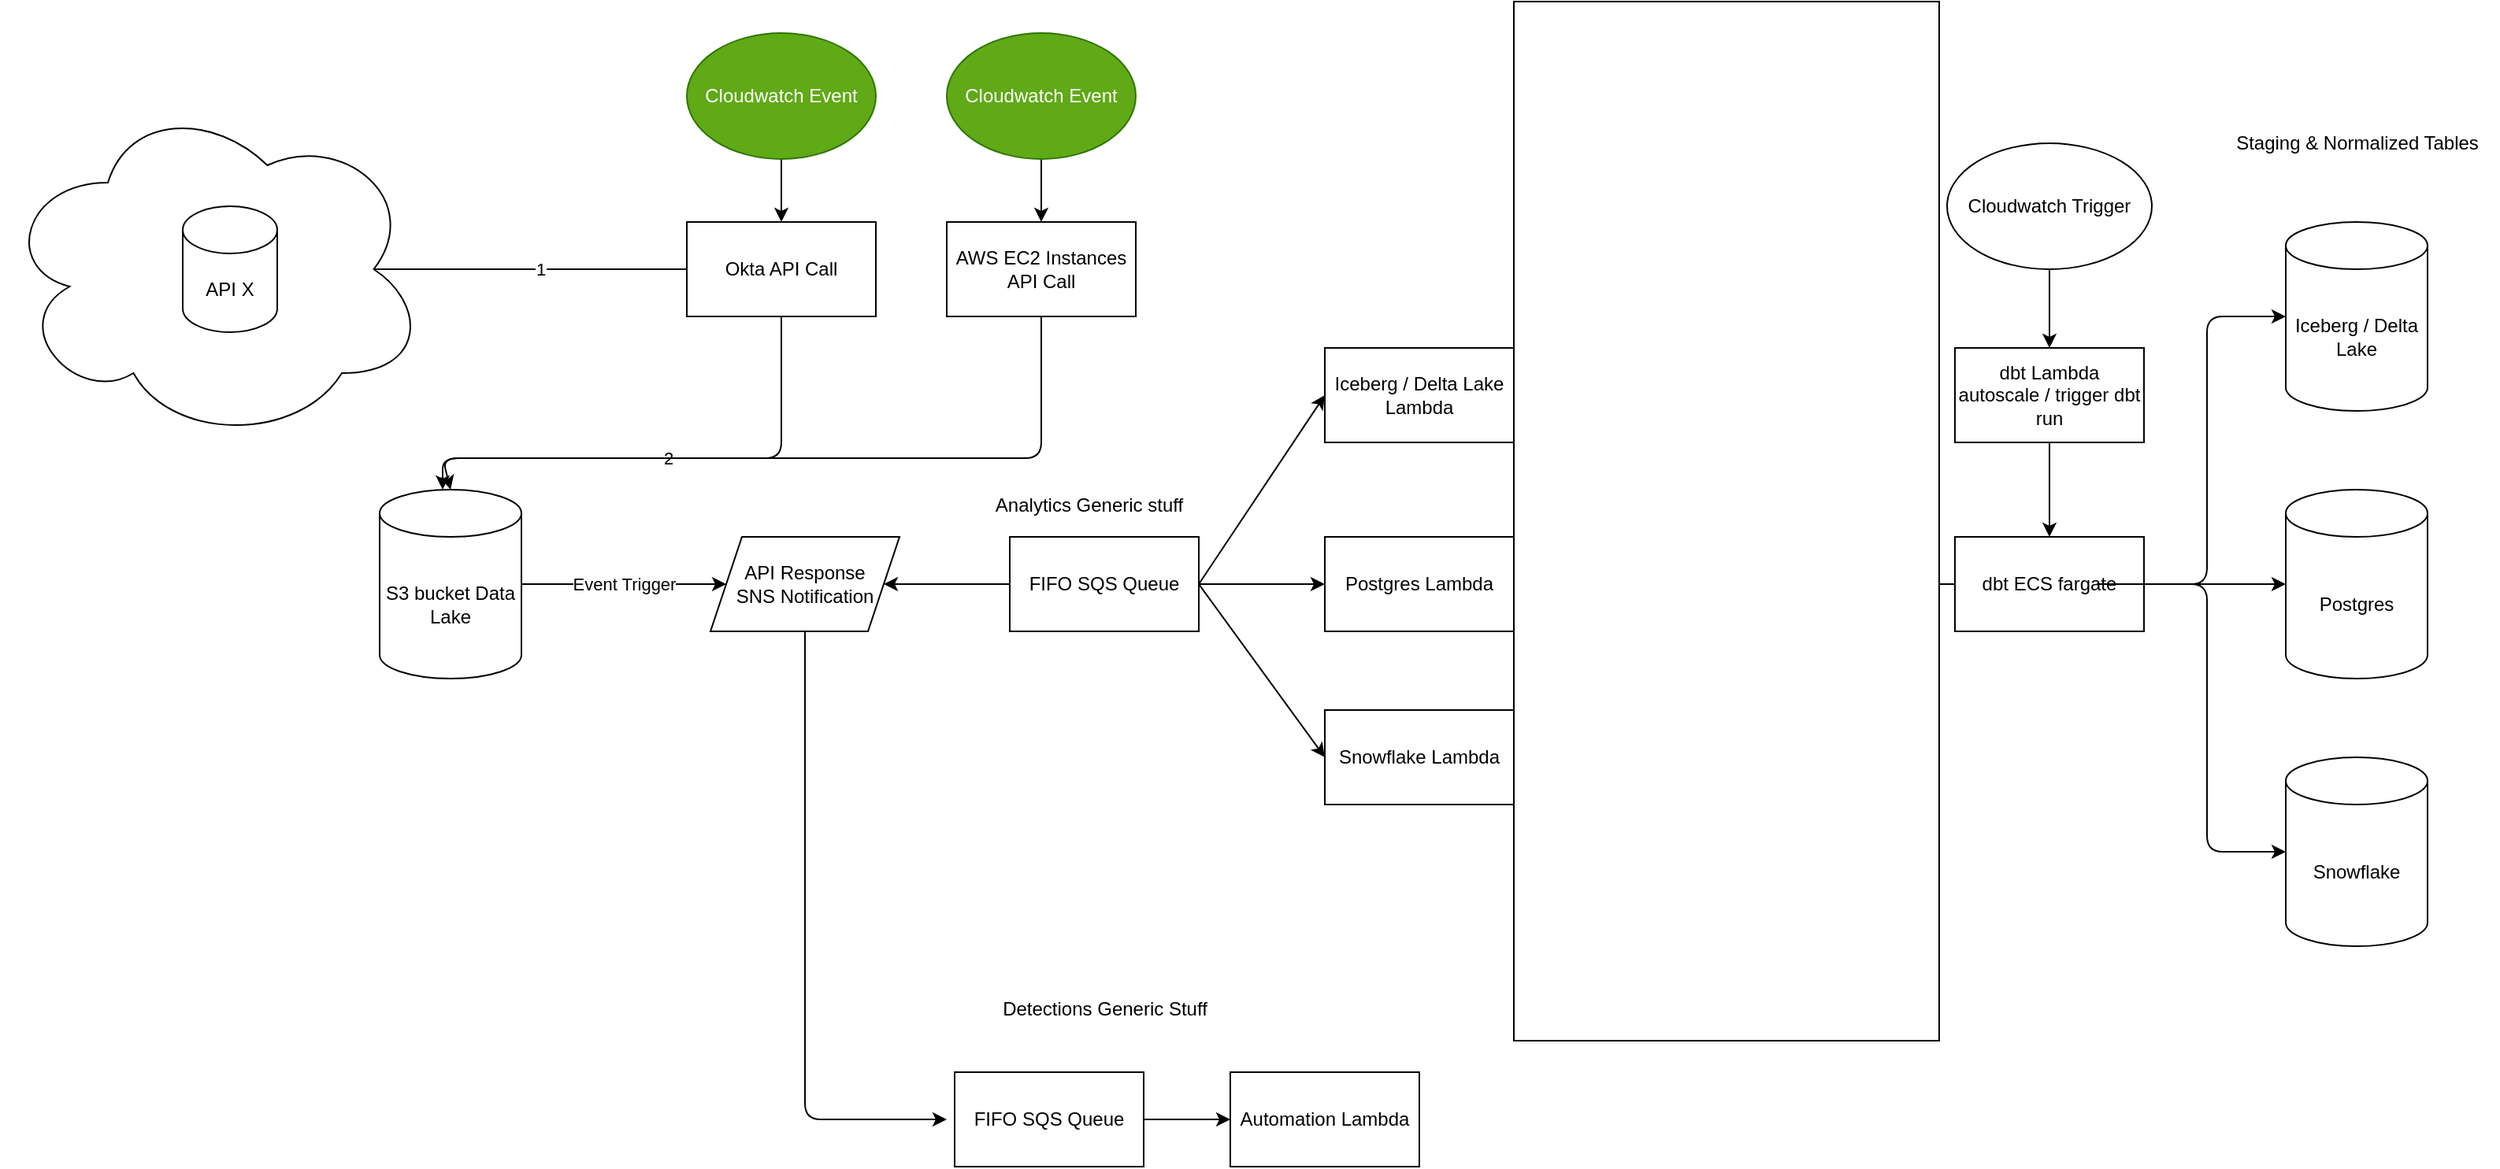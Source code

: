 <mxfile>
    <diagram id="F33jILelvyepg5wKvacy" name="Page-1">
        <mxGraphModel dx="2956" dy="864" grid="1" gridSize="10" guides="1" tooltips="1" connect="1" arrows="1" fold="1" page="1" pageScale="1" pageWidth="850" pageHeight="1100" math="0" shadow="0">
            <root>
                <mxCell id="0"/>
                <mxCell id="1" parent="0"/>
                <mxCell id="10" value="2" style="edgeStyle=none;html=1;" parent="1" source="2" edge="1">
                    <mxGeometry relative="1" as="geometry">
                        <mxPoint x="-20" y="380" as="targetPoint"/>
                        <Array as="points">
                            <mxPoint x="195" y="360"/>
                            <mxPoint x="80" y="360"/>
                            <mxPoint x="-20" y="360"/>
                        </Array>
                        <mxPoint as="offset"/>
                    </mxGeometry>
                </mxCell>
                <mxCell id="20" style="edgeStyle=none;html=1;entryX=1;entryY=0.5;entryDx=0;entryDy=0;entryPerimeter=0;" parent="1" source="2" target="15" edge="1">
                    <mxGeometry relative="1" as="geometry"/>
                </mxCell>
                <mxCell id="29" value="1" style="edgeLabel;html=1;align=center;verticalAlign=middle;resizable=0;points=[];" parent="20" connectable="0" vertex="1">
                    <mxGeometry x="-0.28" relative="1" as="geometry">
                        <mxPoint as="offset"/>
                    </mxGeometry>
                </mxCell>
                <mxCell id="2" value="Okta API Call" style="rounded=0;whiteSpace=wrap;html=1;" parent="1" vertex="1">
                    <mxGeometry x="135" y="210" width="120" height="60" as="geometry"/>
                </mxCell>
                <mxCell id="4" value="" style="edgeStyle=none;html=1;" parent="1" source="3" target="2" edge="1">
                    <mxGeometry relative="1" as="geometry"/>
                </mxCell>
                <mxCell id="3" value="Cloudwatch Event" style="ellipse;whiteSpace=wrap;html=1;fillColor=#60a917;fontColor=#ffffff;strokeColor=#2D7600;" parent="1" vertex="1">
                    <mxGeometry x="135" y="90" width="120" height="80" as="geometry"/>
                </mxCell>
                <mxCell id="23" value="" style="group" parent="1" connectable="0" vertex="1">
                    <mxGeometry x="-290" y="130" width="270" height="220" as="geometry"/>
                </mxCell>
                <mxCell id="24" value="" style="group" parent="23" connectable="0" vertex="1">
                    <mxGeometry x="-10" width="270" height="220" as="geometry"/>
                </mxCell>
                <mxCell id="21" value="" style="ellipse;shape=cloud;whiteSpace=wrap;html=1;" parent="24" vertex="1">
                    <mxGeometry width="270" height="220" as="geometry"/>
                </mxCell>
                <mxCell id="15" value="API X" style="shape=cylinder3;whiteSpace=wrap;html=1;boundedLbl=1;backgroundOutline=1;size=15;" parent="24" vertex="1">
                    <mxGeometry x="115" y="70" width="60" height="80" as="geometry"/>
                </mxCell>
                <mxCell id="26" value="Postgres" style="shape=cylinder3;whiteSpace=wrap;html=1;boundedLbl=1;backgroundOutline=1;size=15;" parent="1" vertex="1">
                    <mxGeometry x="750" y="380" width="90" height="120" as="geometry"/>
                </mxCell>
                <mxCell id="106" value="Event Trigger" style="edgeStyle=none;html=1;" parent="1" source="105" target="107" edge="1">
                    <mxGeometry relative="1" as="geometry">
                        <mxPoint x="150" y="440" as="targetPoint"/>
                    </mxGeometry>
                </mxCell>
                <mxCell id="105" value="S3 bucket Data Lake" style="shape=cylinder3;whiteSpace=wrap;html=1;boundedLbl=1;backgroundOutline=1;size=15;" parent="1" vertex="1">
                    <mxGeometry x="-60" y="380" width="90" height="120" as="geometry"/>
                </mxCell>
                <mxCell id="167" style="edgeStyle=none;html=1;exitX=0.5;exitY=1;exitDx=0;exitDy=0;" edge="1" parent="1" source="107">
                    <mxGeometry relative="1" as="geometry">
                        <mxPoint x="300" y="780" as="targetPoint"/>
                        <Array as="points">
                            <mxPoint x="210" y="660"/>
                            <mxPoint x="210" y="780"/>
                        </Array>
                    </mxGeometry>
                </mxCell>
                <mxCell id="107" value="API Response&lt;br&gt;SNS Notification" style="shape=parallelogram;perimeter=parallelogramPerimeter;whiteSpace=wrap;html=1;fixedSize=1;" parent="1" vertex="1">
                    <mxGeometry x="150" y="410" width="120" height="60" as="geometry"/>
                </mxCell>
                <mxCell id="133" value="" style="edgeStyle=none;html=1;" edge="1" parent="1" source="112" target="26">
                    <mxGeometry relative="1" as="geometry"/>
                </mxCell>
                <mxCell id="112" value="Postgres Lambda" style="rounded=0;whiteSpace=wrap;html=1;" parent="1" vertex="1">
                    <mxGeometry x="540" y="410" width="120" height="60" as="geometry"/>
                </mxCell>
                <mxCell id="117" style="edgeStyle=none;html=1;exitX=0;exitY=0.5;exitDx=0;exitDy=0;entryX=1;entryY=0.5;entryDx=0;entryDy=0;" parent="1" source="115" target="107" edge="1">
                    <mxGeometry relative="1" as="geometry"/>
                </mxCell>
                <mxCell id="127" style="edgeStyle=none;html=1;exitX=1;exitY=0.5;exitDx=0;exitDy=0;entryX=0;entryY=0.5;entryDx=0;entryDy=0;" parent="1" source="115" target="112" edge="1">
                    <mxGeometry relative="1" as="geometry"/>
                </mxCell>
                <mxCell id="168" style="edgeStyle=none;html=1;exitX=1;exitY=0.5;exitDx=0;exitDy=0;entryX=0;entryY=0.5;entryDx=0;entryDy=0;" edge="1" parent="1" source="115" target="162">
                    <mxGeometry relative="1" as="geometry"/>
                </mxCell>
                <mxCell id="169" style="edgeStyle=none;html=1;exitX=1;exitY=0.5;exitDx=0;exitDy=0;entryX=0;entryY=0.5;entryDx=0;entryDy=0;" edge="1" parent="1" source="115" target="163">
                    <mxGeometry relative="1" as="geometry"/>
                </mxCell>
                <mxCell id="115" value="FIFO SQS Queue" style="rounded=0;whiteSpace=wrap;html=1;" parent="1" vertex="1">
                    <mxGeometry x="340" y="410" width="120" height="60" as="geometry"/>
                </mxCell>
                <mxCell id="123" value="Snowflake" style="shape=cylinder3;whiteSpace=wrap;html=1;boundedLbl=1;backgroundOutline=1;size=15;" parent="1" vertex="1">
                    <mxGeometry x="750" y="550" width="90" height="120" as="geometry"/>
                </mxCell>
                <mxCell id="125" value="Iceberg / Delta Lake" style="shape=cylinder3;whiteSpace=wrap;html=1;boundedLbl=1;backgroundOutline=1;size=15;" parent="1" vertex="1">
                    <mxGeometry x="750" y="210" width="90" height="120" as="geometry"/>
                </mxCell>
                <mxCell id="142" value="" style="edgeStyle=none;html=1;" edge="1" parent="1" source="132" target="26">
                    <mxGeometry relative="1" as="geometry"/>
                </mxCell>
                <mxCell id="143" style="edgeStyle=none;html=1;entryX=1;entryY=0.5;entryDx=0;entryDy=0;entryPerimeter=0;" edge="1" parent="1" target="125">
                    <mxGeometry relative="1" as="geometry">
                        <mxPoint x="940" y="440" as="sourcePoint"/>
                        <Array as="points">
                            <mxPoint x="890" y="440"/>
                            <mxPoint x="890" y="270"/>
                        </Array>
                    </mxGeometry>
                </mxCell>
                <mxCell id="144" style="edgeStyle=none;html=1;entryX=1;entryY=0.575;entryDx=0;entryDy=0;entryPerimeter=0;" edge="1" parent="1" target="123">
                    <mxGeometry relative="1" as="geometry">
                        <mxPoint x="940" y="440" as="sourcePoint"/>
                        <Array as="points">
                            <mxPoint x="890" y="440"/>
                            <mxPoint x="890" y="620"/>
                        </Array>
                    </mxGeometry>
                </mxCell>
                <mxCell id="159" style="edgeStyle=none;html=1;entryX=0;entryY=0.5;entryDx=0;entryDy=0;entryPerimeter=0;" edge="1" parent="1" target="154">
                    <mxGeometry relative="1" as="geometry">
                        <mxPoint x="1030" y="440.0" as="sourcePoint"/>
                    </mxGeometry>
                </mxCell>
                <mxCell id="132" value="dbt ECS fargate" style="rounded=0;whiteSpace=wrap;html=1;" vertex="1" parent="1">
                    <mxGeometry x="940" y="410" width="120" height="60" as="geometry"/>
                </mxCell>
                <mxCell id="141" value="" style="edgeStyle=none;html=1;" edge="1" parent="1" source="137" target="132">
                    <mxGeometry relative="1" as="geometry"/>
                </mxCell>
                <mxCell id="137" value="dbt Lambda autoscale / trigger dbt run" style="rounded=0;whiteSpace=wrap;html=1;" vertex="1" parent="1">
                    <mxGeometry x="940" y="290" width="120" height="60" as="geometry"/>
                </mxCell>
                <mxCell id="140" value="" style="edgeStyle=none;html=1;" edge="1" parent="1" source="138" target="137">
                    <mxGeometry relative="1" as="geometry"/>
                </mxCell>
                <mxCell id="138" value="Cloudwatch Trigger" style="ellipse;whiteSpace=wrap;html=1;" vertex="1" parent="1">
                    <mxGeometry x="935" y="160" width="130" height="80" as="geometry"/>
                </mxCell>
                <mxCell id="154" value="Postgres" style="shape=cylinder3;whiteSpace=wrap;html=1;boundedLbl=1;backgroundOutline=1;size=15;" vertex="1" parent="1">
                    <mxGeometry x="1150" y="380" width="90" height="120" as="geometry"/>
                </mxCell>
                <mxCell id="155" style="edgeStyle=none;html=1;entryX=0;entryY=0.5;entryDx=0;entryDy=0;entryPerimeter=0;exitX=1;exitY=0.5;exitDx=0;exitDy=0;" edge="1" parent="1" target="158">
                    <mxGeometry relative="1" as="geometry">
                        <mxPoint x="1030" y="440" as="sourcePoint"/>
                        <Array as="points">
                            <mxPoint x="1100" y="440"/>
                            <mxPoint x="1100" y="350"/>
                            <mxPoint x="1100" y="270"/>
                        </Array>
                    </mxGeometry>
                </mxCell>
                <mxCell id="156" style="edgeStyle=none;html=1;entryX=0;entryY=0.5;entryDx=0;entryDy=0;entryPerimeter=0;" edge="1" parent="1" target="157">
                    <mxGeometry relative="1" as="geometry">
                        <Array as="points">
                            <mxPoint x="1100" y="440"/>
                            <mxPoint x="1100" y="610"/>
                        </Array>
                        <mxPoint x="1030" y="440" as="sourcePoint"/>
                    </mxGeometry>
                </mxCell>
                <mxCell id="157" value="Snowflake" style="shape=cylinder3;whiteSpace=wrap;html=1;boundedLbl=1;backgroundOutline=1;size=15;" vertex="1" parent="1">
                    <mxGeometry x="1150" y="550" width="90" height="120" as="geometry"/>
                </mxCell>
                <mxCell id="158" value="Iceberg / Delta Lake" style="shape=cylinder3;whiteSpace=wrap;html=1;boundedLbl=1;backgroundOutline=1;size=15;" vertex="1" parent="1">
                    <mxGeometry x="1150" y="210" width="90" height="120" as="geometry"/>
                </mxCell>
                <mxCell id="160" value="Landing Tables (Raw JSON)" style="text;html=1;align=center;verticalAlign=middle;resizable=0;points=[];autosize=1;strokeColor=none;fillColor=none;" vertex="1" parent="1">
                    <mxGeometry x="705" y="145" width="170" height="30" as="geometry"/>
                </mxCell>
                <mxCell id="161" value="Staging &amp;amp; Normalized Tables" style="text;html=1;align=center;verticalAlign=middle;resizable=0;points=[];autosize=1;strokeColor=none;fillColor=none;" vertex="1" parent="1">
                    <mxGeometry x="1105" y="145" width="180" height="30" as="geometry"/>
                </mxCell>
                <mxCell id="164" style="edgeStyle=none;html=1;exitX=1;exitY=0.5;exitDx=0;exitDy=0;entryX=0;entryY=0.5;entryDx=0;entryDy=0;entryPerimeter=0;" edge="1" parent="1" source="162" target="125">
                    <mxGeometry relative="1" as="geometry"/>
                </mxCell>
                <mxCell id="162" value="Iceberg / Delta Lake Lambda" style="rounded=0;whiteSpace=wrap;html=1;" vertex="1" parent="1">
                    <mxGeometry x="540" y="290" width="120" height="60" as="geometry"/>
                </mxCell>
                <mxCell id="165" style="edgeStyle=none;html=1;exitX=1;exitY=0.5;exitDx=0;exitDy=0;entryX=0;entryY=0.5;entryDx=0;entryDy=0;entryPerimeter=0;" edge="1" parent="1" source="163" target="123">
                    <mxGeometry relative="1" as="geometry"/>
                </mxCell>
                <mxCell id="163" value="Snowflake Lambda" style="rounded=0;whiteSpace=wrap;html=1;" vertex="1" parent="1">
                    <mxGeometry x="540" y="520" width="120" height="60" as="geometry"/>
                </mxCell>
                <mxCell id="171" value="" style="edgeStyle=none;html=1;" edge="1" parent="1" source="166" target="170">
                    <mxGeometry relative="1" as="geometry"/>
                </mxCell>
                <mxCell id="166" value="FIFO SQS Queue" style="rounded=0;whiteSpace=wrap;html=1;" vertex="1" parent="1">
                    <mxGeometry x="305" y="750" width="120" height="60" as="geometry"/>
                </mxCell>
                <mxCell id="170" value="Automation Lambda" style="whiteSpace=wrap;html=1;rounded=0;" vertex="1" parent="1">
                    <mxGeometry x="480" y="750" width="120" height="60" as="geometry"/>
                </mxCell>
                <mxCell id="173" style="edgeStyle=none;html=1;exitX=0.5;exitY=1;exitDx=0;exitDy=0;entryX=0.5;entryY=0;entryDx=0;entryDy=0;entryPerimeter=0;" edge="1" parent="1" source="172" target="105">
                    <mxGeometry relative="1" as="geometry">
                        <Array as="points">
                            <mxPoint x="360" y="360"/>
                            <mxPoint x="190" y="360"/>
                            <mxPoint x="-20" y="360"/>
                        </Array>
                    </mxGeometry>
                </mxCell>
                <mxCell id="179" value="" style="rounded=0;whiteSpace=wrap;html=1;" vertex="1" parent="1">
                    <mxGeometry x="660" y="70" width="270" height="660" as="geometry"/>
                </mxCell>
                <mxCell id="172" value="AWS EC2 Instances API Call" style="rounded=0;whiteSpace=wrap;html=1;" vertex="1" parent="1">
                    <mxGeometry x="300" y="210" width="120" height="60" as="geometry"/>
                </mxCell>
                <mxCell id="175" value="" style="edgeStyle=none;html=1;" edge="1" parent="1" source="174" target="172">
                    <mxGeometry relative="1" as="geometry"/>
                </mxCell>
                <mxCell id="174" value="Cloudwatch Event" style="ellipse;whiteSpace=wrap;html=1;fillColor=#60a917;fontColor=#ffffff;strokeColor=#2D7600;" vertex="1" parent="1">
                    <mxGeometry x="300" y="90" width="120" height="80" as="geometry"/>
                </mxCell>
                <mxCell id="177" value="Detections Generic Stuff" style="text;html=1;align=center;verticalAlign=middle;resizable=0;points=[];autosize=1;strokeColor=none;fillColor=none;" vertex="1" parent="1">
                    <mxGeometry x="325" y="695" width="150" height="30" as="geometry"/>
                </mxCell>
                <mxCell id="178" value="Analytics Generic stuff" style="text;html=1;align=center;verticalAlign=middle;resizable=0;points=[];autosize=1;strokeColor=none;fillColor=none;" vertex="1" parent="1">
                    <mxGeometry x="320" y="375" width="140" height="30" as="geometry"/>
                </mxCell>
            </root>
        </mxGraphModel>
    </diagram>
</mxfile>